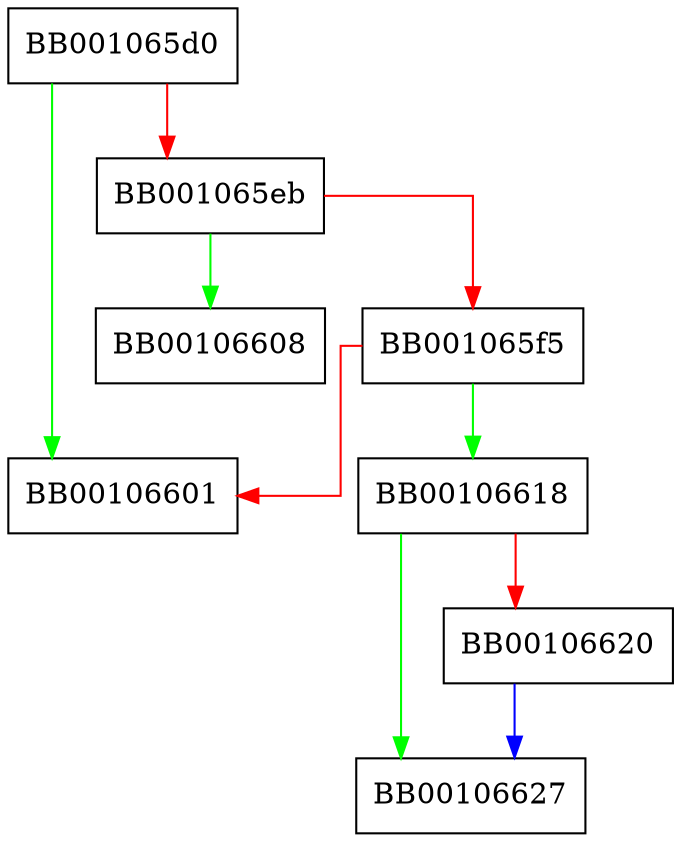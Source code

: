 digraph FUN_001065d0 {
  node [shape="box"];
  graph [splines=ortho];
  BB001065d0 -> BB00106601 [color="green"];
  BB001065d0 -> BB001065eb [color="red"];
  BB001065eb -> BB00106608 [color="green"];
  BB001065eb -> BB001065f5 [color="red"];
  BB001065f5 -> BB00106618 [color="green"];
  BB001065f5 -> BB00106601 [color="red"];
  BB00106618 -> BB00106627 [color="green"];
  BB00106618 -> BB00106620 [color="red"];
  BB00106620 -> BB00106627 [color="blue"];
}